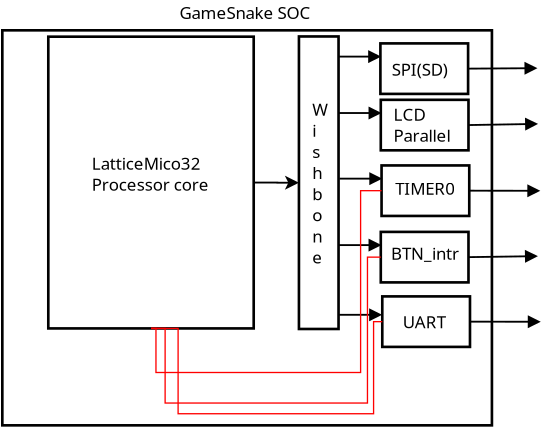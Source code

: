 <?xml version="1.0" encoding="UTF-8"?>
<dia:diagram xmlns:dia="http://www.lysator.liu.se/~alla/dia/">
  <dia:layer name="Background" visible="true" active="true">
    <dia:object type="Standard - Box" version="0" id="O0">
      <dia:attribute name="obj_pos">
        <dia:point val="-15.168,-5.054"/>
      </dia:attribute>
      <dia:attribute name="obj_bb">
        <dia:rectangle val="-15.234,-5.12;9.378,14.763"/>
      </dia:attribute>
      <dia:attribute name="elem_corner">
        <dia:point val="-15.168,-5.054"/>
      </dia:attribute>
      <dia:attribute name="elem_width">
        <dia:real val="24.48"/>
      </dia:attribute>
      <dia:attribute name="elem_height">
        <dia:real val="19.751"/>
      </dia:attribute>
      <dia:attribute name="border_width">
        <dia:real val="0.132"/>
      </dia:attribute>
      <dia:attribute name="show_background">
        <dia:boolean val="true"/>
      </dia:attribute>
    </dia:object>
    <dia:object type="SDL - Task" version="1" id="O1">
      <dia:attribute name="obj_pos">
        <dia:point val="-12.869,-4.736"/>
      </dia:attribute>
      <dia:attribute name="obj_bb">
        <dia:rectangle val="-12.935,-4.802;-2.533,9.917"/>
      </dia:attribute>
      <dia:attribute name="meta">
        <dia:composite type="dict"/>
      </dia:attribute>
      <dia:attribute name="elem_corner">
        <dia:point val="-12.869,-4.736"/>
      </dia:attribute>
      <dia:attribute name="elem_width">
        <dia:real val="10.27"/>
      </dia:attribute>
      <dia:attribute name="elem_height">
        <dia:real val="14.587"/>
      </dia:attribute>
      <dia:attribute name="line_width">
        <dia:real val="0.132"/>
      </dia:attribute>
      <dia:attribute name="line_colour">
        <dia:color val="#000000"/>
      </dia:attribute>
      <dia:attribute name="fill_colour">
        <dia:color val="#ffffff"/>
      </dia:attribute>
      <dia:attribute name="show_background">
        <dia:boolean val="true"/>
      </dia:attribute>
      <dia:attribute name="line_style">
        <dia:enum val="0"/>
        <dia:real val="1"/>
      </dia:attribute>
      <dia:attribute name="padding">
        <dia:real val="0.1"/>
      </dia:attribute>
      <dia:attribute name="text">
        <dia:composite type="text">
          <dia:attribute name="string">
            <dia:string>##</dia:string>
          </dia:attribute>
          <dia:attribute name="font">
            <dia:font family="sans" style="0" name="Helvetica"/>
          </dia:attribute>
          <dia:attribute name="height">
            <dia:real val="1.056"/>
          </dia:attribute>
          <dia:attribute name="pos">
            <dia:point val="-7.734,2.822"/>
          </dia:attribute>
          <dia:attribute name="color">
            <dia:color val="#000000"/>
          </dia:attribute>
          <dia:attribute name="alignment">
            <dia:enum val="1"/>
          </dia:attribute>
        </dia:composite>
      </dia:attribute>
      <dia:attribute name="flip_horizontal">
        <dia:boolean val="false"/>
      </dia:attribute>
      <dia:attribute name="flip_vertical">
        <dia:boolean val="false"/>
      </dia:attribute>
      <dia:attribute name="subscale">
        <dia:real val="1"/>
      </dia:attribute>
    </dia:object>
    <dia:object type="Standard - Text" version="1" id="O2">
      <dia:attribute name="obj_pos">
        <dia:point val="-10.692,1.914"/>
      </dia:attribute>
      <dia:attribute name="obj_bb">
        <dia:rectangle val="-10.692,1.129;-4.52,3.17"/>
      </dia:attribute>
      <dia:attribute name="text">
        <dia:composite type="text">
          <dia:attribute name="string">
            <dia:string>#LatticeMico32
Processor core#</dia:string>
          </dia:attribute>
          <dia:attribute name="font">
            <dia:font family="sans" style="0" name="Helvetica"/>
          </dia:attribute>
          <dia:attribute name="height">
            <dia:real val="1.056"/>
          </dia:attribute>
          <dia:attribute name="pos">
            <dia:point val="-10.692,1.914"/>
          </dia:attribute>
          <dia:attribute name="color">
            <dia:color val="#000000"/>
          </dia:attribute>
          <dia:attribute name="alignment">
            <dia:enum val="0"/>
          </dia:attribute>
        </dia:composite>
      </dia:attribute>
      <dia:attribute name="valign">
        <dia:enum val="3"/>
      </dia:attribute>
    </dia:object>
    <dia:object type="Standard - Box" version="0" id="O3">
      <dia:attribute name="obj_pos">
        <dia:point val="-0.337,-4.747"/>
      </dia:attribute>
      <dia:attribute name="obj_bb">
        <dia:rectangle val="-0.403,-4.813;1.709,9.945"/>
      </dia:attribute>
      <dia:attribute name="elem_corner">
        <dia:point val="-0.337,-4.747"/>
      </dia:attribute>
      <dia:attribute name="elem_width">
        <dia:real val="1.98"/>
      </dia:attribute>
      <dia:attribute name="elem_height">
        <dia:real val="14.626"/>
      </dia:attribute>
      <dia:attribute name="border_width">
        <dia:real val="0.132"/>
      </dia:attribute>
      <dia:attribute name="show_background">
        <dia:boolean val="true"/>
      </dia:attribute>
    </dia:object>
    <dia:object type="Standard - Text" version="1" id="O4">
      <dia:attribute name="obj_pos">
        <dia:point val="0.323,-0.787"/>
      </dia:attribute>
      <dia:attribute name="obj_bb">
        <dia:rectangle val="0.323,-1.572;1.158,6.805"/>
      </dia:attribute>
      <dia:attribute name="text">
        <dia:composite type="text">
          <dia:attribute name="string">
            <dia:string>#W
i
s
h
b
o
n
e#</dia:string>
          </dia:attribute>
          <dia:attribute name="font">
            <dia:font family="sans" style="0" name="Helvetica"/>
          </dia:attribute>
          <dia:attribute name="height">
            <dia:real val="1.056"/>
          </dia:attribute>
          <dia:attribute name="pos">
            <dia:point val="0.323,-0.787"/>
          </dia:attribute>
          <dia:attribute name="color">
            <dia:color val="#000000"/>
          </dia:attribute>
          <dia:attribute name="alignment">
            <dia:enum val="0"/>
          </dia:attribute>
        </dia:composite>
      </dia:attribute>
      <dia:attribute name="valign">
        <dia:enum val="3"/>
      </dia:attribute>
    </dia:object>
    <dia:object type="Standard - Box" version="0" id="O5">
      <dia:attribute name="obj_pos">
        <dia:point val="3.83,8.25"/>
      </dia:attribute>
      <dia:attribute name="obj_bb">
        <dia:rectangle val="3.764,8.184;8.281,10.842"/>
      </dia:attribute>
      <dia:attribute name="elem_corner">
        <dia:point val="3.83,8.25"/>
      </dia:attribute>
      <dia:attribute name="elem_width">
        <dia:real val="4.385"/>
      </dia:attribute>
      <dia:attribute name="elem_height">
        <dia:real val="2.525"/>
      </dia:attribute>
      <dia:attribute name="border_width">
        <dia:real val="0.132"/>
      </dia:attribute>
      <dia:attribute name="show_background">
        <dia:boolean val="true"/>
      </dia:attribute>
    </dia:object>
    <dia:object type="Standard - Text" version="1" id="O6">
      <dia:attribute name="obj_pos">
        <dia:point val="4.852,9.848"/>
      </dia:attribute>
      <dia:attribute name="obj_bb">
        <dia:rectangle val="4.852,9.063;7.087,10.048"/>
      </dia:attribute>
      <dia:attribute name="text">
        <dia:composite type="text">
          <dia:attribute name="string">
            <dia:string>#UART#</dia:string>
          </dia:attribute>
          <dia:attribute name="font">
            <dia:font family="sans" style="0" name="Helvetica"/>
          </dia:attribute>
          <dia:attribute name="height">
            <dia:real val="1.056"/>
          </dia:attribute>
          <dia:attribute name="pos">
            <dia:point val="4.852,9.848"/>
          </dia:attribute>
          <dia:attribute name="color">
            <dia:color val="#000000"/>
          </dia:attribute>
          <dia:attribute name="alignment">
            <dia:enum val="0"/>
          </dia:attribute>
        </dia:composite>
      </dia:attribute>
      <dia:attribute name="valign">
        <dia:enum val="3"/>
      </dia:attribute>
    </dia:object>
    <dia:object type="Standard - ZigZagLine" version="1" id="O7">
      <dia:attribute name="obj_pos">
        <dia:point val="-2.599,2.558"/>
      </dia:attribute>
      <dia:attribute name="obj_bb">
        <dia:rectangle val="-2.645,2.212;-0.233,2.919"/>
      </dia:attribute>
      <dia:attribute name="orth_points">
        <dia:point val="-2.599,2.558"/>
        <dia:point val="-1.416,2.558"/>
        <dia:point val="-1.416,2.566"/>
        <dia:point val="-0.337,2.566"/>
      </dia:attribute>
      <dia:attribute name="orth_orient">
        <dia:enum val="0"/>
        <dia:enum val="1"/>
        <dia:enum val="0"/>
      </dia:attribute>
      <dia:attribute name="autorouting">
        <dia:boolean val="false"/>
      </dia:attribute>
      <dia:attribute name="line_width">
        <dia:real val="0.092"/>
      </dia:attribute>
      <dia:attribute name="end_arrow">
        <dia:enum val="22"/>
      </dia:attribute>
      <dia:attribute name="end_arrow_length">
        <dia:real val="0.5"/>
      </dia:attribute>
      <dia:attribute name="end_arrow_width">
        <dia:real val="0.5"/>
      </dia:attribute>
      <dia:connections>
        <dia:connection handle="0" to="O1" connection="2"/>
        <dia:connection handle="1" to="O3" connection="3"/>
      </dia:connections>
    </dia:object>
    <dia:object type="Standard - Box" version="0" id="O8">
      <dia:attribute name="obj_pos">
        <dia:point val="3.755,-1.579"/>
      </dia:attribute>
      <dia:attribute name="obj_bb">
        <dia:rectangle val="3.689,-1.645;8.206,1.012"/>
      </dia:attribute>
      <dia:attribute name="elem_corner">
        <dia:point val="3.755,-1.579"/>
      </dia:attribute>
      <dia:attribute name="elem_width">
        <dia:real val="4.385"/>
      </dia:attribute>
      <dia:attribute name="elem_height">
        <dia:real val="2.525"/>
      </dia:attribute>
      <dia:attribute name="border_width">
        <dia:real val="0.132"/>
      </dia:attribute>
      <dia:attribute name="show_background">
        <dia:boolean val="true"/>
      </dia:attribute>
    </dia:object>
    <dia:object type="Standard - Text" version="1" id="O9">
      <dia:attribute name="obj_pos">
        <dia:point val="4.395,-0.533"/>
      </dia:attribute>
      <dia:attribute name="obj_bb">
        <dia:rectangle val="4.395,-1.318;7.475,0.723"/>
      </dia:attribute>
      <dia:attribute name="text">
        <dia:composite type="text">
          <dia:attribute name="string">
            <dia:string>#LCD
Parallel#</dia:string>
          </dia:attribute>
          <dia:attribute name="font">
            <dia:font family="sans" style="0" name="Helvetica"/>
          </dia:attribute>
          <dia:attribute name="height">
            <dia:real val="1.056"/>
          </dia:attribute>
          <dia:attribute name="pos">
            <dia:point val="4.395,-0.533"/>
          </dia:attribute>
          <dia:attribute name="color">
            <dia:color val="#000000"/>
          </dia:attribute>
          <dia:attribute name="alignment">
            <dia:enum val="0"/>
          </dia:attribute>
        </dia:composite>
      </dia:attribute>
      <dia:attribute name="valign">
        <dia:enum val="3"/>
      </dia:attribute>
    </dia:object>
    <dia:object type="Standard - Line" version="0" id="O10">
      <dia:attribute name="obj_pos">
        <dia:point val="1.643,-0.919"/>
      </dia:attribute>
      <dia:attribute name="obj_bb">
        <dia:rectangle val="1.597,-1.244;3.839,-0.595"/>
      </dia:attribute>
      <dia:attribute name="conn_endpoints">
        <dia:point val="1.643,-0.919"/>
        <dia:point val="3.735,-0.919"/>
      </dia:attribute>
      <dia:attribute name="numcp">
        <dia:int val="1"/>
      </dia:attribute>
      <dia:attribute name="line_width">
        <dia:real val="0.092"/>
      </dia:attribute>
      <dia:attribute name="end_arrow">
        <dia:enum val="3"/>
      </dia:attribute>
      <dia:attribute name="end_arrow_length">
        <dia:real val="0.5"/>
      </dia:attribute>
      <dia:attribute name="end_arrow_width">
        <dia:real val="0.5"/>
      </dia:attribute>
    </dia:object>
    <dia:object type="Standard - Box" version="0" id="O11">
      <dia:attribute name="obj_pos">
        <dia:point val="3.755,5.025"/>
      </dia:attribute>
      <dia:attribute name="obj_bb">
        <dia:rectangle val="3.689,4.959;8.206,7.616"/>
      </dia:attribute>
      <dia:attribute name="elem_corner">
        <dia:point val="3.755,5.025"/>
      </dia:attribute>
      <dia:attribute name="elem_width">
        <dia:real val="4.385"/>
      </dia:attribute>
      <dia:attribute name="elem_height">
        <dia:real val="2.525"/>
      </dia:attribute>
      <dia:attribute name="border_width">
        <dia:real val="0.132"/>
      </dia:attribute>
      <dia:attribute name="show_background">
        <dia:boolean val="true"/>
      </dia:attribute>
    </dia:object>
    <dia:object type="Standard - Text" version="1" id="O12">
      <dia:attribute name="obj_pos">
        <dia:point val="4.261,6.419"/>
      </dia:attribute>
      <dia:attribute name="obj_bb">
        <dia:rectangle val="4.261,5.634;7.861,6.619"/>
      </dia:attribute>
      <dia:attribute name="text">
        <dia:composite type="text">
          <dia:attribute name="string">
            <dia:string>#BTN_intr#</dia:string>
          </dia:attribute>
          <dia:attribute name="font">
            <dia:font family="sans" style="0" name="Helvetica"/>
          </dia:attribute>
          <dia:attribute name="height">
            <dia:real val="1.056"/>
          </dia:attribute>
          <dia:attribute name="pos">
            <dia:point val="4.261,6.419"/>
          </dia:attribute>
          <dia:attribute name="color">
            <dia:color val="#000000"/>
          </dia:attribute>
          <dia:attribute name="alignment">
            <dia:enum val="0"/>
          </dia:attribute>
        </dia:composite>
      </dia:attribute>
      <dia:attribute name="valign">
        <dia:enum val="3"/>
      </dia:attribute>
    </dia:object>
    <dia:object type="Standard - Line" version="0" id="O13">
      <dia:attribute name="obj_pos">
        <dia:point val="1.643,5.685"/>
      </dia:attribute>
      <dia:attribute name="obj_bb">
        <dia:rectangle val="1.597,5.36;3.839,6.009"/>
      </dia:attribute>
      <dia:attribute name="conn_endpoints">
        <dia:point val="1.643,5.685"/>
        <dia:point val="3.735,5.685"/>
      </dia:attribute>
      <dia:attribute name="numcp">
        <dia:int val="1"/>
      </dia:attribute>
      <dia:attribute name="line_width">
        <dia:real val="0.092"/>
      </dia:attribute>
      <dia:attribute name="end_arrow">
        <dia:enum val="3"/>
      </dia:attribute>
      <dia:attribute name="end_arrow_length">
        <dia:real val="0.5"/>
      </dia:attribute>
      <dia:attribute name="end_arrow_width">
        <dia:real val="0.5"/>
      </dia:attribute>
    </dia:object>
    <dia:object type="Standard - Box" version="0" id="O14">
      <dia:attribute name="obj_pos">
        <dia:point val="3.794,1.702"/>
      </dia:attribute>
      <dia:attribute name="obj_bb">
        <dia:rectangle val="3.728,1.636;8.244,4.293"/>
      </dia:attribute>
      <dia:attribute name="elem_corner">
        <dia:point val="3.794,1.702"/>
      </dia:attribute>
      <dia:attribute name="elem_width">
        <dia:real val="4.385"/>
      </dia:attribute>
      <dia:attribute name="elem_height">
        <dia:real val="2.525"/>
      </dia:attribute>
      <dia:attribute name="border_width">
        <dia:real val="0.132"/>
      </dia:attribute>
      <dia:attribute name="show_background">
        <dia:boolean val="true"/>
      </dia:attribute>
    </dia:object>
    <dia:object type="Standard - Text" version="1" id="O15">
      <dia:attribute name="obj_pos">
        <dia:point val="4.48,3.167"/>
      </dia:attribute>
      <dia:attribute name="obj_bb">
        <dia:rectangle val="4.48,2.382;7.635,3.368"/>
      </dia:attribute>
      <dia:attribute name="text">
        <dia:composite type="text">
          <dia:attribute name="string">
            <dia:string>#TIMER0#</dia:string>
          </dia:attribute>
          <dia:attribute name="font">
            <dia:font family="sans" style="0" name="Helvetica"/>
          </dia:attribute>
          <dia:attribute name="height">
            <dia:real val="1.056"/>
          </dia:attribute>
          <dia:attribute name="pos">
            <dia:point val="4.48,3.167"/>
          </dia:attribute>
          <dia:attribute name="color">
            <dia:color val="#000000"/>
          </dia:attribute>
          <dia:attribute name="alignment">
            <dia:enum val="0"/>
          </dia:attribute>
        </dia:composite>
      </dia:attribute>
      <dia:attribute name="valign">
        <dia:enum val="3"/>
      </dia:attribute>
    </dia:object>
    <dia:object type="Standard - Line" version="0" id="O16">
      <dia:attribute name="obj_pos">
        <dia:point val="1.682,2.362"/>
      </dia:attribute>
      <dia:attribute name="obj_bb">
        <dia:rectangle val="1.635,2.037;3.877,2.687"/>
      </dia:attribute>
      <dia:attribute name="conn_endpoints">
        <dia:point val="1.682,2.362"/>
        <dia:point val="3.773,2.362"/>
      </dia:attribute>
      <dia:attribute name="numcp">
        <dia:int val="1"/>
      </dia:attribute>
      <dia:attribute name="line_width">
        <dia:real val="0.092"/>
      </dia:attribute>
      <dia:attribute name="end_arrow">
        <dia:enum val="3"/>
      </dia:attribute>
      <dia:attribute name="end_arrow_length">
        <dia:real val="0.5"/>
      </dia:attribute>
      <dia:attribute name="end_arrow_width">
        <dia:real val="0.5"/>
      </dia:attribute>
    </dia:object>
    <dia:object type="Standard - Box" version="0" id="O17">
      <dia:attribute name="obj_pos">
        <dia:point val="3.736,-4.4"/>
      </dia:attribute>
      <dia:attribute name="obj_bb">
        <dia:rectangle val="3.67,-4.466;8.187,-1.809"/>
      </dia:attribute>
      <dia:attribute name="elem_corner">
        <dia:point val="3.736,-4.4"/>
      </dia:attribute>
      <dia:attribute name="elem_width">
        <dia:real val="4.385"/>
      </dia:attribute>
      <dia:attribute name="elem_height">
        <dia:real val="2.525"/>
      </dia:attribute>
      <dia:attribute name="border_width">
        <dia:real val="0.132"/>
      </dia:attribute>
      <dia:attribute name="show_background">
        <dia:boolean val="true"/>
      </dia:attribute>
    </dia:object>
    <dia:object type="Standard - Text" version="1" id="O18">
      <dia:attribute name="obj_pos">
        <dia:point val="4.3,-2.782"/>
      </dia:attribute>
      <dia:attribute name="obj_bb">
        <dia:rectangle val="4.3,-3.567;7.445,-2.582"/>
      </dia:attribute>
      <dia:attribute name="text">
        <dia:composite type="text">
          <dia:attribute name="string">
            <dia:string>#SPI(SD)#</dia:string>
          </dia:attribute>
          <dia:attribute name="font">
            <dia:font family="sans" style="0" name="Helvetica"/>
          </dia:attribute>
          <dia:attribute name="height">
            <dia:real val="1.056"/>
          </dia:attribute>
          <dia:attribute name="pos">
            <dia:point val="4.3,-2.782"/>
          </dia:attribute>
          <dia:attribute name="color">
            <dia:color val="#000000"/>
          </dia:attribute>
          <dia:attribute name="alignment">
            <dia:enum val="0"/>
          </dia:attribute>
        </dia:composite>
      </dia:attribute>
      <dia:attribute name="valign">
        <dia:enum val="3"/>
      </dia:attribute>
    </dia:object>
    <dia:object type="Standard - Line" version="0" id="O19">
      <dia:attribute name="obj_pos">
        <dia:point val="1.624,-3.74"/>
      </dia:attribute>
      <dia:attribute name="obj_bb">
        <dia:rectangle val="1.578,-4.065;3.819,-3.415"/>
      </dia:attribute>
      <dia:attribute name="conn_endpoints">
        <dia:point val="1.624,-3.74"/>
        <dia:point val="3.716,-3.74"/>
      </dia:attribute>
      <dia:attribute name="numcp">
        <dia:int val="1"/>
      </dia:attribute>
      <dia:attribute name="line_width">
        <dia:real val="0.092"/>
      </dia:attribute>
      <dia:attribute name="end_arrow">
        <dia:enum val="3"/>
      </dia:attribute>
      <dia:attribute name="end_arrow_length">
        <dia:real val="0.5"/>
      </dia:attribute>
      <dia:attribute name="end_arrow_width">
        <dia:real val="0.5"/>
      </dia:attribute>
    </dia:object>
    <dia:object type="Standard - Line" version="0" id="O20">
      <dia:attribute name="obj_pos">
        <dia:point val="8.121,-3.138"/>
      </dia:attribute>
      <dia:attribute name="obj_bb">
        <dia:rectangle val="8.074,-3.482;11.636,-2.832"/>
      </dia:attribute>
      <dia:attribute name="conn_endpoints">
        <dia:point val="8.121,-3.138"/>
        <dia:point val="11.532,-3.161"/>
      </dia:attribute>
      <dia:attribute name="numcp">
        <dia:int val="1"/>
      </dia:attribute>
      <dia:attribute name="line_width">
        <dia:real val="0.092"/>
      </dia:attribute>
      <dia:attribute name="end_arrow">
        <dia:enum val="3"/>
      </dia:attribute>
      <dia:attribute name="end_arrow_length">
        <dia:real val="0.5"/>
      </dia:attribute>
      <dia:attribute name="end_arrow_width">
        <dia:real val="0.5"/>
      </dia:attribute>
      <dia:connections>
        <dia:connection handle="0" to="O17" connection="4"/>
      </dia:connections>
    </dia:object>
    <dia:object type="Standard - Line" version="0" id="O21">
      <dia:attribute name="obj_pos">
        <dia:point val="8.178,2.964"/>
      </dia:attribute>
      <dia:attribute name="obj_bb">
        <dia:rectangle val="8.132,2.645;11.777,3.294"/>
      </dia:attribute>
      <dia:attribute name="conn_endpoints">
        <dia:point val="8.178,2.964"/>
        <dia:point val="11.674,2.97"/>
      </dia:attribute>
      <dia:attribute name="numcp">
        <dia:int val="1"/>
      </dia:attribute>
      <dia:attribute name="line_width">
        <dia:real val="0.092"/>
      </dia:attribute>
      <dia:attribute name="end_arrow">
        <dia:enum val="3"/>
      </dia:attribute>
      <dia:attribute name="end_arrow_length">
        <dia:real val="0.5"/>
      </dia:attribute>
      <dia:attribute name="end_arrow_width">
        <dia:real val="0.5"/>
      </dia:attribute>
      <dia:connections>
        <dia:connection handle="0" to="O14" connection="4"/>
      </dia:connections>
    </dia:object>
    <dia:object type="Standard - Line" version="0" id="O22">
      <dia:attribute name="obj_pos">
        <dia:point val="8.14,-0.317"/>
      </dia:attribute>
      <dia:attribute name="obj_bb">
        <dia:rectangle val="8.093,-0.69;11.666,-0.04"/>
      </dia:attribute>
      <dia:attribute name="conn_endpoints">
        <dia:point val="8.14,-0.317"/>
        <dia:point val="11.563,-0.374"/>
      </dia:attribute>
      <dia:attribute name="numcp">
        <dia:int val="1"/>
      </dia:attribute>
      <dia:attribute name="line_width">
        <dia:real val="0.092"/>
      </dia:attribute>
      <dia:attribute name="end_arrow">
        <dia:enum val="3"/>
      </dia:attribute>
      <dia:attribute name="end_arrow_length">
        <dia:real val="0.5"/>
      </dia:attribute>
      <dia:attribute name="end_arrow_width">
        <dia:real val="0.5"/>
      </dia:attribute>
      <dia:connections>
        <dia:connection handle="0" to="O8" connection="4"/>
      </dia:connections>
    </dia:object>
    <dia:object type="Standard - Line" version="0" id="O23">
      <dia:attribute name="obj_pos">
        <dia:point val="8.14,6.287"/>
      </dia:attribute>
      <dia:attribute name="obj_bb">
        <dia:rectangle val="8.093,5.921;11.659,6.571"/>
      </dia:attribute>
      <dia:attribute name="conn_endpoints">
        <dia:point val="8.14,6.287"/>
        <dia:point val="11.556,6.238"/>
      </dia:attribute>
      <dia:attribute name="numcp">
        <dia:int val="1"/>
      </dia:attribute>
      <dia:attribute name="line_width">
        <dia:real val="0.092"/>
      </dia:attribute>
      <dia:attribute name="end_arrow">
        <dia:enum val="3"/>
      </dia:attribute>
      <dia:attribute name="end_arrow_length">
        <dia:real val="0.5"/>
      </dia:attribute>
      <dia:attribute name="end_arrow_width">
        <dia:real val="0.5"/>
      </dia:attribute>
      <dia:connections>
        <dia:connection handle="0" to="O11" connection="4"/>
      </dia:connections>
    </dia:object>
    <dia:object type="Standard - Text" version="1" id="O24">
      <dia:attribute name="obj_pos">
        <dia:point val="-6.315,-5.615"/>
      </dia:attribute>
      <dia:attribute name="obj_bb">
        <dia:rectangle val="-6.315,-6.4;0.83,-5.415"/>
      </dia:attribute>
      <dia:attribute name="text">
        <dia:composite type="text">
          <dia:attribute name="string">
            <dia:string>#GameSnake SOC#</dia:string>
          </dia:attribute>
          <dia:attribute name="font">
            <dia:font family="sans" style="0" name="Helvetica"/>
          </dia:attribute>
          <dia:attribute name="height">
            <dia:real val="1.056"/>
          </dia:attribute>
          <dia:attribute name="pos">
            <dia:point val="-6.315,-5.615"/>
          </dia:attribute>
          <dia:attribute name="color">
            <dia:color val="#000000"/>
          </dia:attribute>
          <dia:attribute name="alignment">
            <dia:enum val="0"/>
          </dia:attribute>
        </dia:composite>
      </dia:attribute>
      <dia:attribute name="valign">
        <dia:enum val="3"/>
      </dia:attribute>
    </dia:object>
    <dia:object type="Standard - Line" version="0" id="O25">
      <dia:attribute name="obj_pos">
        <dia:point val="8.215,9.513"/>
      </dia:attribute>
      <dia:attribute name="obj_bb">
        <dia:rectangle val="8.168,9.192;11.8,9.842"/>
      </dia:attribute>
      <dia:attribute name="conn_endpoints">
        <dia:point val="8.215,9.513"/>
        <dia:point val="11.697,9.518"/>
      </dia:attribute>
      <dia:attribute name="numcp">
        <dia:int val="1"/>
      </dia:attribute>
      <dia:attribute name="line_width">
        <dia:real val="0.092"/>
      </dia:attribute>
      <dia:attribute name="end_arrow">
        <dia:enum val="3"/>
      </dia:attribute>
      <dia:attribute name="end_arrow_length">
        <dia:real val="0.5"/>
      </dia:attribute>
      <dia:attribute name="end_arrow_width">
        <dia:real val="0.5"/>
      </dia:attribute>
      <dia:connections>
        <dia:connection handle="0" to="O5" connection="4"/>
      </dia:connections>
    </dia:object>
    <dia:object type="Standard - Line" version="0" id="O26">
      <dia:attribute name="obj_pos">
        <dia:point val="1.673,9.17"/>
      </dia:attribute>
      <dia:attribute name="obj_bb">
        <dia:rectangle val="1.627,8.845;3.868,9.495"/>
      </dia:attribute>
      <dia:attribute name="conn_endpoints">
        <dia:point val="1.673,9.17"/>
        <dia:point val="3.765,9.17"/>
      </dia:attribute>
      <dia:attribute name="numcp">
        <dia:int val="1"/>
      </dia:attribute>
      <dia:attribute name="line_width">
        <dia:real val="0.092"/>
      </dia:attribute>
      <dia:attribute name="end_arrow">
        <dia:enum val="3"/>
      </dia:attribute>
      <dia:attribute name="end_arrow_length">
        <dia:real val="0.5"/>
      </dia:attribute>
      <dia:attribute name="end_arrow_width">
        <dia:real val="0.5"/>
      </dia:attribute>
    </dia:object>
    <dia:object type="Standard - ZigZagLine" version="1" id="O27">
      <dia:attribute name="obj_pos">
        <dia:point val="3.794,2.964"/>
      </dia:attribute>
      <dia:attribute name="obj_bb">
        <dia:rectangle val="-7.767,2.931;3.827,12.088"/>
      </dia:attribute>
      <dia:attribute name="orth_points">
        <dia:point val="3.794,2.964"/>
        <dia:point val="2.746,2.964"/>
        <dia:point val="2.746,12.055"/>
        <dia:point val="-7.486,12.055"/>
        <dia:point val="-7.486,9.851"/>
        <dia:point val="-7.734,9.851"/>
      </dia:attribute>
      <dia:attribute name="orth_orient">
        <dia:enum val="0"/>
        <dia:enum val="1"/>
        <dia:enum val="0"/>
        <dia:enum val="1"/>
        <dia:enum val="0"/>
      </dia:attribute>
      <dia:attribute name="autorouting">
        <dia:boolean val="false"/>
      </dia:attribute>
      <dia:attribute name="line_color">
        <dia:color val="#ff0000"/>
      </dia:attribute>
      <dia:attribute name="line_width">
        <dia:real val="0.066"/>
      </dia:attribute>
      <dia:connections>
        <dia:connection handle="0" to="O14" connection="3"/>
        <dia:connection handle="1" to="O1" connection="1"/>
      </dia:connections>
    </dia:object>
    <dia:object type="Standard - ZigZagLine" version="1" id="O28">
      <dia:attribute name="obj_pos">
        <dia:point val="3.755,6.287"/>
      </dia:attribute>
      <dia:attribute name="obj_bb">
        <dia:rectangle val="-7.767,6.254;3.788,13.615"/>
      </dia:attribute>
      <dia:attribute name="orth_points">
        <dia:point val="3.755,6.287"/>
        <dia:point val="3.089,6.287"/>
        <dia:point val="3.089,13.582"/>
        <dia:point val="-7.028,13.582"/>
        <dia:point val="-7.028,9.851"/>
        <dia:point val="-7.734,9.851"/>
      </dia:attribute>
      <dia:attribute name="orth_orient">
        <dia:enum val="0"/>
        <dia:enum val="1"/>
        <dia:enum val="0"/>
        <dia:enum val="1"/>
        <dia:enum val="0"/>
      </dia:attribute>
      <dia:attribute name="autorouting">
        <dia:boolean val="false"/>
      </dia:attribute>
      <dia:attribute name="line_color">
        <dia:color val="#ff0000"/>
      </dia:attribute>
      <dia:attribute name="line_width">
        <dia:real val="0.066"/>
      </dia:attribute>
      <dia:connections>
        <dia:connection handle="0" to="O11" connection="3"/>
        <dia:connection handle="1" to="O1" connection="1"/>
      </dia:connections>
    </dia:object>
    <dia:object type="Standard - ZigZagLine" version="1" id="O29">
      <dia:attribute name="obj_pos">
        <dia:point val="3.83,9.513"/>
      </dia:attribute>
      <dia:attribute name="obj_bb">
        <dia:rectangle val="-7.767,9.48;3.863,14.15"/>
      </dia:attribute>
      <dia:attribute name="orth_points">
        <dia:point val="3.83,9.513"/>
        <dia:point val="3.395,9.513"/>
        <dia:point val="3.395,14.117"/>
        <dia:point val="-6.379,14.117"/>
        <dia:point val="-6.379,9.851"/>
        <dia:point val="-7.734,9.851"/>
      </dia:attribute>
      <dia:attribute name="orth_orient">
        <dia:enum val="0"/>
        <dia:enum val="1"/>
        <dia:enum val="0"/>
        <dia:enum val="1"/>
        <dia:enum val="0"/>
      </dia:attribute>
      <dia:attribute name="autorouting">
        <dia:boolean val="false"/>
      </dia:attribute>
      <dia:attribute name="line_color">
        <dia:color val="#ff0000"/>
      </dia:attribute>
      <dia:attribute name="line_width">
        <dia:real val="0.066"/>
      </dia:attribute>
      <dia:connections>
        <dia:connection handle="0" to="O5" connection="3"/>
        <dia:connection handle="1" to="O1" connection="1"/>
      </dia:connections>
    </dia:object>
  </dia:layer>
</dia:diagram>
